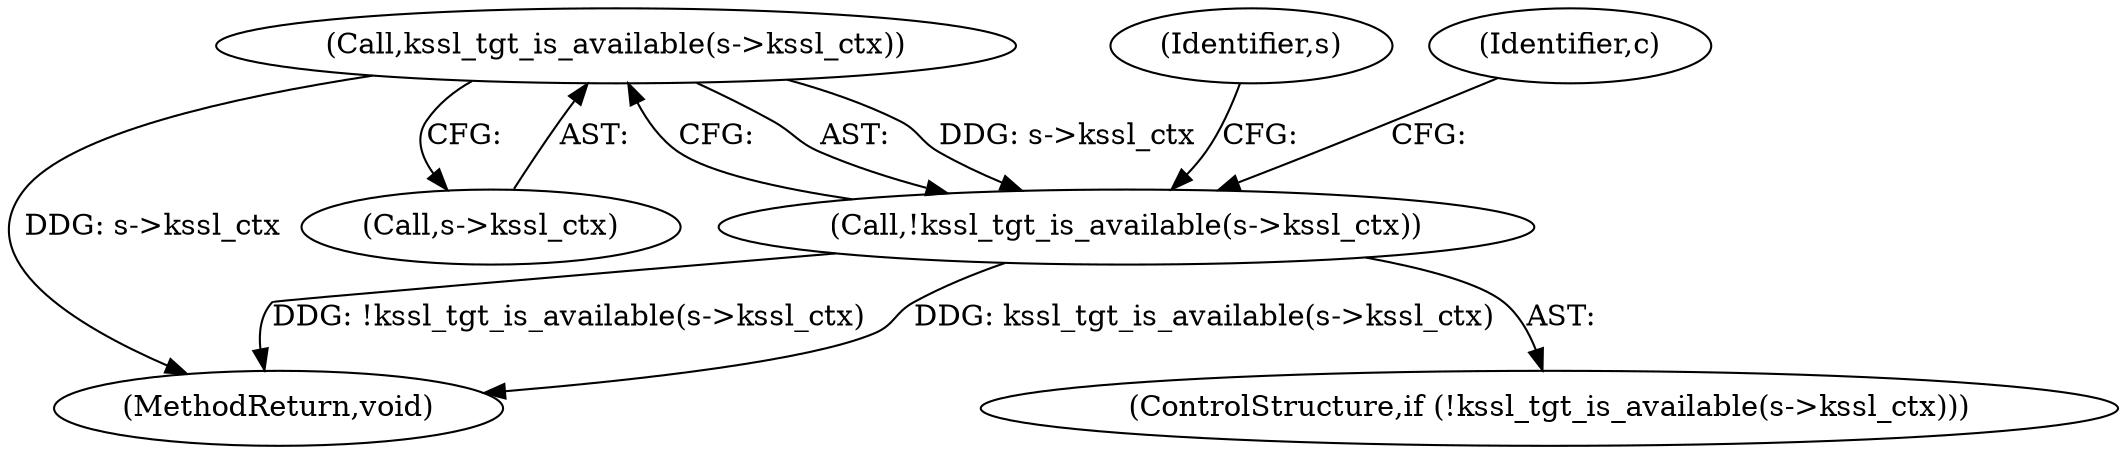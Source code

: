 digraph "0_openssl_80bd7b41b30af6ee96f519e629463583318de3b0@pointer" {
"1000181" [label="(Call,kssl_tgt_is_available(s->kssl_ctx))"];
"1000180" [label="(Call,!kssl_tgt_is_available(s->kssl_ctx))"];
"1000199" [label="(Identifier,s)"];
"1000180" [label="(Call,!kssl_tgt_is_available(s->kssl_ctx))"];
"1000237" [label="(MethodReturn,void)"];
"1000188" [label="(Identifier,c)"];
"1000182" [label="(Call,s->kssl_ctx)"];
"1000181" [label="(Call,kssl_tgt_is_available(s->kssl_ctx))"];
"1000179" [label="(ControlStructure,if (!kssl_tgt_is_available(s->kssl_ctx)))"];
"1000181" -> "1000180"  [label="AST: "];
"1000181" -> "1000182"  [label="CFG: "];
"1000182" -> "1000181"  [label="AST: "];
"1000180" -> "1000181"  [label="CFG: "];
"1000181" -> "1000237"  [label="DDG: s->kssl_ctx"];
"1000181" -> "1000180"  [label="DDG: s->kssl_ctx"];
"1000180" -> "1000179"  [label="AST: "];
"1000188" -> "1000180"  [label="CFG: "];
"1000199" -> "1000180"  [label="CFG: "];
"1000180" -> "1000237"  [label="DDG: kssl_tgt_is_available(s->kssl_ctx)"];
"1000180" -> "1000237"  [label="DDG: !kssl_tgt_is_available(s->kssl_ctx)"];
}
